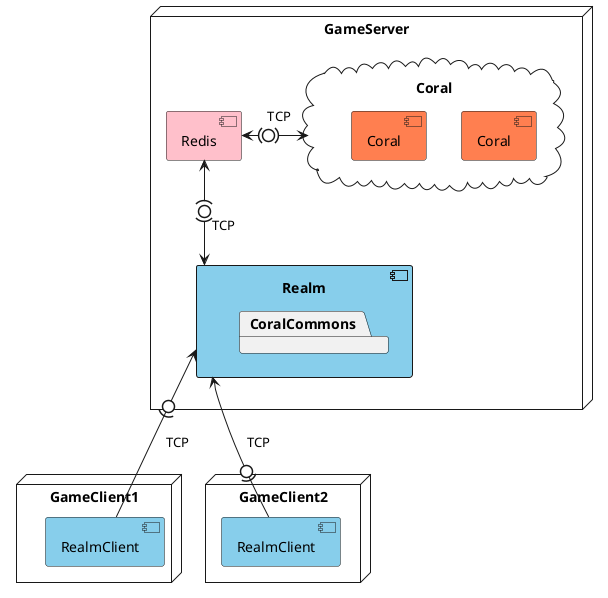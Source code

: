 
@startuml Architecture1

node GameServer {
	component Realm as gs #SkyBlue {
		package CoralCommons 
	}
	component Redis #Pink
	cloud Coral {
		component Coral as m1 #Coral
		component Coral as m2 #Coral
	}
}

node GameClient1 {
	component RealmClient as c1 #SkyBlue
}
node GameClient2 {
	component RealmClient as c2 #SkyBlue
}

c1 -up(0-> gs : TCP
c2 -up(0-> gs : TCP

Redis <-(0)-> gs : TCP
Redis <-right(0)-> Coral : TCP

@enduml

@startuml ArchitectureDemo
component Web as web #SkyBlue
component Redis as redis #Pink
component Coral as coral #Coral {
	component TcpServer
	component RedisClient as RedisClientCoral
	component RocketApi as RocketApiCoral
}
component Coral as coral #Coral {
	component TcpServer
	component RedisClient as RedisClientCoral
	component RocketApi as RocketApiCoral
}
component Coraline as coraline #Coral {
	component TcpClient
	' component "RedisClient (dev)" as RedisClientCoraline
	component "RocketApi (dev)" as RocketApiCoraline
}

redis <-0)- RedisClientCoral : TCP
' redis <.0). RedisClientCoraline : TCP
web -(0-> RocketApiCoral : HTTP
web .(0.> RocketApiCoraline : HTTP
TcpServer <-0)- TcpClient : TCP
@enduml


@startuml ArchitectureDemo2
component Web as web #SkyBlue
component Redis as redis #Pink
component Coral as coral #Coral
component Coraline1 as coraline #Coral
component Coraline2 as coraline2 #Coral

redis <-0)- coral : TCP
web -(0-> coral : HTTP
web .(0.> coraline : HTTP
web .(0.> coraline2 : HTTP
coral <-0)- coraline : TCP
coral <-0)- coraline2 : TCP
@enduml
